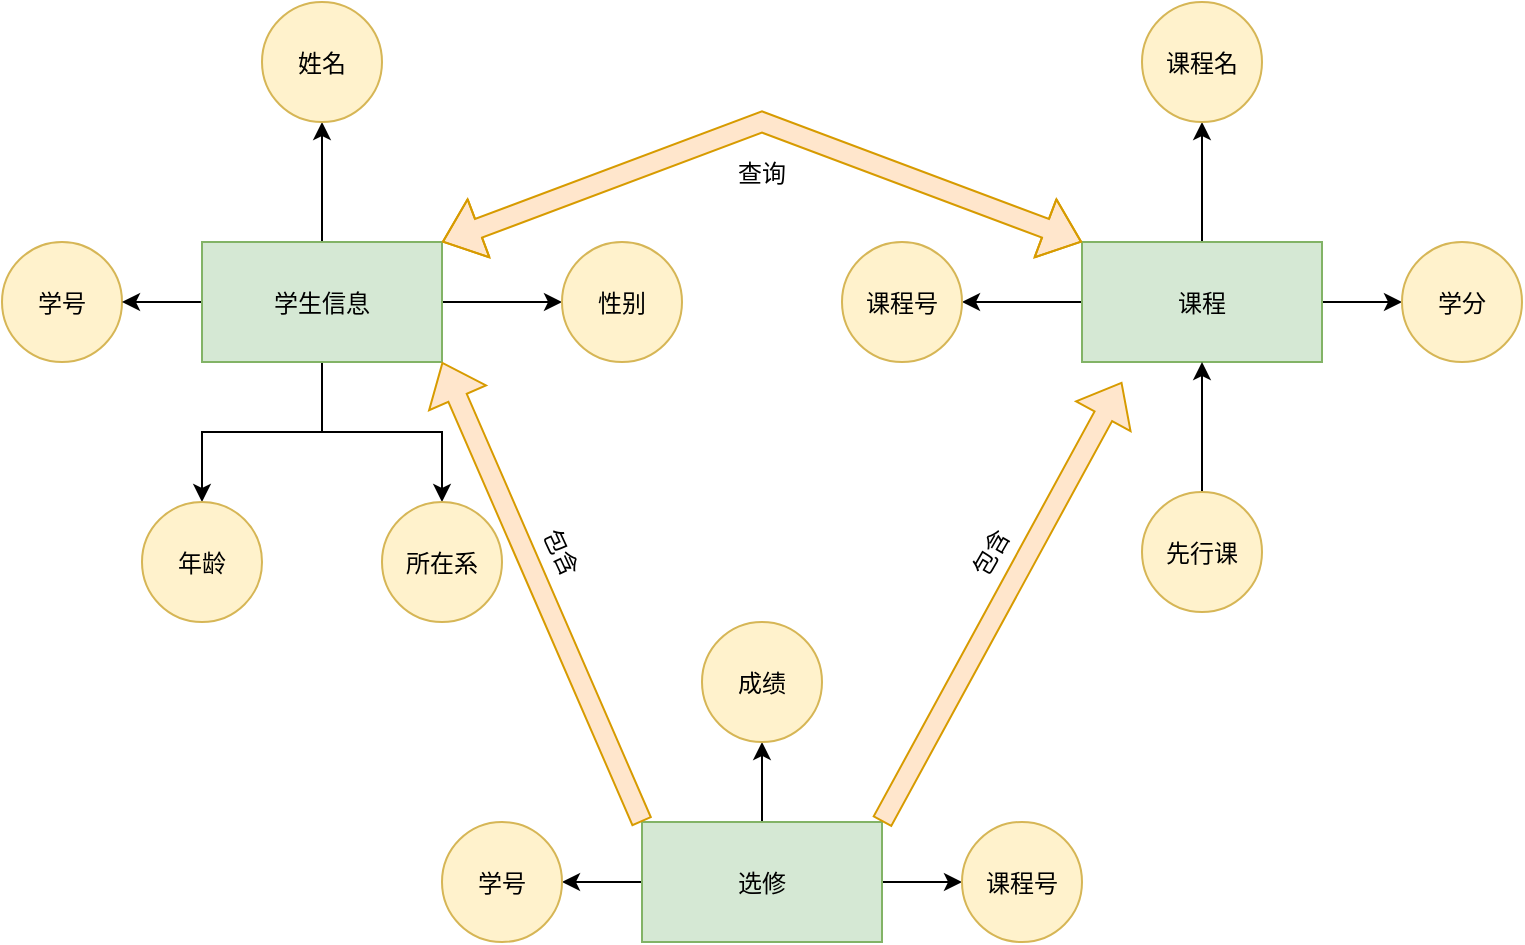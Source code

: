 <mxfile version="21.2.8" type="device">
  <diagram name="第 1 页" id="GDX993Eeia5cQEsemPB5">
    <mxGraphModel dx="781" dy="544" grid="1" gridSize="10" guides="1" tooltips="1" connect="1" arrows="1" fold="1" page="1" pageScale="1" pageWidth="827" pageHeight="1169" math="0" shadow="0">
      <root>
        <mxCell id="0" />
        <mxCell id="1" parent="0" />
        <mxCell id="SuaCrsiz1IOpk2Kaw2dP-1" value="学号" style="ellipse;fillColor=#fff2cc;strokeColor=#d6b656;" parent="1" vertex="1">
          <mxGeometry x="40" y="160" width="60" height="60" as="geometry" />
        </mxCell>
        <mxCell id="SuaCrsiz1IOpk2Kaw2dP-17" value="" style="edgeStyle=orthogonalEdgeStyle;rounded=0;orthogonalLoop=1;jettySize=auto;" parent="1" source="SuaCrsiz1IOpk2Kaw2dP-4" target="SuaCrsiz1IOpk2Kaw2dP-1" edge="1">
          <mxGeometry relative="1" as="geometry" />
        </mxCell>
        <mxCell id="SuaCrsiz1IOpk2Kaw2dP-18" value="" style="edgeStyle=orthogonalEdgeStyle;rounded=0;orthogonalLoop=1;jettySize=auto;" parent="1" source="SuaCrsiz1IOpk2Kaw2dP-4" target="SuaCrsiz1IOpk2Kaw2dP-5" edge="1">
          <mxGeometry relative="1" as="geometry" />
        </mxCell>
        <mxCell id="SuaCrsiz1IOpk2Kaw2dP-22" value="" style="edgeStyle=orthogonalEdgeStyle;rounded=0;orthogonalLoop=1;jettySize=auto;entryX=0.5;entryY=0;entryDx=0;entryDy=0;" parent="1" source="SuaCrsiz1IOpk2Kaw2dP-4" target="SuaCrsiz1IOpk2Kaw2dP-8" edge="1">
          <mxGeometry relative="1" as="geometry" />
        </mxCell>
        <mxCell id="SuaCrsiz1IOpk2Kaw2dP-23" value="" style="edgeStyle=orthogonalEdgeStyle;rounded=0;orthogonalLoop=1;jettySize=auto;entryX=0.5;entryY=0;entryDx=0;entryDy=0;" parent="1" source="SuaCrsiz1IOpk2Kaw2dP-4" target="SuaCrsiz1IOpk2Kaw2dP-9" edge="1">
          <mxGeometry relative="1" as="geometry" />
        </mxCell>
        <mxCell id="SuaCrsiz1IOpk2Kaw2dP-25" value="" style="edgeStyle=orthogonalEdgeStyle;rounded=0;orthogonalLoop=1;jettySize=auto;" parent="1" source="SuaCrsiz1IOpk2Kaw2dP-4" target="SuaCrsiz1IOpk2Kaw2dP-7" edge="1">
          <mxGeometry relative="1" as="geometry" />
        </mxCell>
        <mxCell id="SuaCrsiz1IOpk2Kaw2dP-4" value="学生信息" style="rounded=0;align=center;fillColor=#d5e8d4;strokeColor=#82b366;" parent="1" vertex="1">
          <mxGeometry x="140" y="160" width="120" height="60" as="geometry" />
        </mxCell>
        <mxCell id="SuaCrsiz1IOpk2Kaw2dP-5" value="姓名" style="ellipse;fillColor=#fff2cc;strokeColor=#d6b656;" parent="1" vertex="1">
          <mxGeometry x="170" y="40" width="60" height="60" as="geometry" />
        </mxCell>
        <mxCell id="SuaCrsiz1IOpk2Kaw2dP-7" value="性别" style="ellipse;fillColor=#fff2cc;strokeColor=#d6b656;" parent="1" vertex="1">
          <mxGeometry x="320" y="160" width="60" height="60" as="geometry" />
        </mxCell>
        <mxCell id="SuaCrsiz1IOpk2Kaw2dP-8" value="年龄" style="ellipse;fillColor=#fff2cc;strokeColor=#d6b656;" parent="1" vertex="1">
          <mxGeometry x="110" y="290" width="60" height="60" as="geometry" />
        </mxCell>
        <mxCell id="SuaCrsiz1IOpk2Kaw2dP-9" value="所在系" style="ellipse;fillColor=#fff2cc;strokeColor=#d6b656;" parent="1" vertex="1">
          <mxGeometry x="230" y="290" width="60" height="60" as="geometry" />
        </mxCell>
        <mxCell id="SuaCrsiz1IOpk2Kaw2dP-26" value="" style="edgeStyle=orthogonalEdgeStyle;rounded=0;orthogonalLoop=1;jettySize=auto;" parent="1" source="SuaCrsiz1IOpk2Kaw2dP-10" target="SuaCrsiz1IOpk2Kaw2dP-15" edge="1">
          <mxGeometry relative="1" as="geometry" />
        </mxCell>
        <mxCell id="SuaCrsiz1IOpk2Kaw2dP-27" value="" style="edgeStyle=orthogonalEdgeStyle;rounded=0;orthogonalLoop=1;jettySize=auto;" parent="1" source="SuaCrsiz1IOpk2Kaw2dP-10" target="SuaCrsiz1IOpk2Kaw2dP-14" edge="1">
          <mxGeometry relative="1" as="geometry" />
        </mxCell>
        <mxCell id="SuaCrsiz1IOpk2Kaw2dP-29" value="" style="edgeStyle=orthogonalEdgeStyle;rounded=0;orthogonalLoop=1;jettySize=auto;" parent="1" source="SuaCrsiz1IOpk2Kaw2dP-10" edge="1">
          <mxGeometry relative="1" as="geometry">
            <mxPoint x="740" y="190" as="targetPoint" />
          </mxGeometry>
        </mxCell>
        <mxCell id="SuaCrsiz1IOpk2Kaw2dP-10" value="课程" style="rounded=0;fillColor=#d5e8d4;strokeColor=#82b366;" parent="1" vertex="1">
          <mxGeometry x="580" y="160" width="120" height="60" as="geometry" />
        </mxCell>
        <mxCell id="SuaCrsiz1IOpk2Kaw2dP-12" value="学分" style="ellipse;aspect=fixed;fillColor=#fff2cc;strokeColor=#d6b656;" parent="1" vertex="1">
          <mxGeometry x="740" y="160" width="60" height="60" as="geometry" />
        </mxCell>
        <mxCell id="SuaCrsiz1IOpk2Kaw2dP-48" value="" style="edgeStyle=orthogonalEdgeStyle;rounded=0;orthogonalLoop=1;jettySize=auto;" parent="1" source="SuaCrsiz1IOpk2Kaw2dP-13" target="SuaCrsiz1IOpk2Kaw2dP-10" edge="1">
          <mxGeometry relative="1" as="geometry" />
        </mxCell>
        <mxCell id="SuaCrsiz1IOpk2Kaw2dP-13" value="先行课" style="ellipse;aspect=fixed;fillColor=#fff2cc;strokeColor=#d6b656;" parent="1" vertex="1">
          <mxGeometry x="610" y="285" width="60" height="60" as="geometry" />
        </mxCell>
        <mxCell id="SuaCrsiz1IOpk2Kaw2dP-14" value="课程名" style="ellipse;aspect=fixed;fillColor=#fff2cc;strokeColor=#d6b656;" parent="1" vertex="1">
          <mxGeometry x="610" y="40" width="60" height="60" as="geometry" />
        </mxCell>
        <mxCell id="SuaCrsiz1IOpk2Kaw2dP-15" value="课程号" style="ellipse;aspect=fixed;fillColor=#fff2cc;strokeColor=#d6b656;" parent="1" vertex="1">
          <mxGeometry x="460" y="160" width="60" height="60" as="geometry" />
        </mxCell>
        <mxCell id="SuaCrsiz1IOpk2Kaw2dP-35" value="" style="edgeStyle=orthogonalEdgeStyle;rounded=0;orthogonalLoop=1;jettySize=auto;" parent="1" source="SuaCrsiz1IOpk2Kaw2dP-30" target="SuaCrsiz1IOpk2Kaw2dP-31" edge="1">
          <mxGeometry relative="1" as="geometry" />
        </mxCell>
        <mxCell id="SuaCrsiz1IOpk2Kaw2dP-36" value="" style="edgeStyle=orthogonalEdgeStyle;rounded=0;orthogonalLoop=1;jettySize=auto;" parent="1" source="SuaCrsiz1IOpk2Kaw2dP-30" target="SuaCrsiz1IOpk2Kaw2dP-32" edge="1">
          <mxGeometry relative="1" as="geometry" />
        </mxCell>
        <mxCell id="SuaCrsiz1IOpk2Kaw2dP-37" value="" style="edgeStyle=orthogonalEdgeStyle;rounded=0;orthogonalLoop=1;jettySize=auto;" parent="1" source="SuaCrsiz1IOpk2Kaw2dP-30" target="SuaCrsiz1IOpk2Kaw2dP-33" edge="1">
          <mxGeometry relative="1" as="geometry" />
        </mxCell>
        <mxCell id="SuaCrsiz1IOpk2Kaw2dP-30" value="选修" style="rounded=0;fillColor=#d5e8d4;strokeColor=#82b366;" parent="1" vertex="1">
          <mxGeometry x="360" y="450" width="120" height="60" as="geometry" />
        </mxCell>
        <mxCell id="SuaCrsiz1IOpk2Kaw2dP-31" value="成绩" style="ellipse;aspect=fixed;fillColor=#fff2cc;strokeColor=#d6b656;" parent="1" vertex="1">
          <mxGeometry x="390" y="350" width="60" height="60" as="geometry" />
        </mxCell>
        <mxCell id="SuaCrsiz1IOpk2Kaw2dP-32" value="课程号" style="ellipse;aspect=fixed;fillColor=#fff2cc;strokeColor=#d6b656;" parent="1" vertex="1">
          <mxGeometry x="520" y="450" width="60" height="60" as="geometry" />
        </mxCell>
        <mxCell id="SuaCrsiz1IOpk2Kaw2dP-33" value="学号" style="ellipse;aspect=fixed;fillColor=#fff2cc;strokeColor=#d6b656;" parent="1" vertex="1">
          <mxGeometry x="260" y="450" width="60" height="60" as="geometry" />
        </mxCell>
        <mxCell id="SuaCrsiz1IOpk2Kaw2dP-38" value="" style="shape=flexArrow;endArrow=classic;rounded=0;exitX=1;exitY=0;exitDx=0;exitDy=0;fillColor=#ffe6cc;strokeColor=#d79b00;" parent="1" source="SuaCrsiz1IOpk2Kaw2dP-30" edge="1">
          <mxGeometry width="50" height="50" relative="1" as="geometry">
            <mxPoint x="550" y="280" as="sourcePoint" />
            <mxPoint x="600" y="230" as="targetPoint" />
          </mxGeometry>
        </mxCell>
        <mxCell id="SuaCrsiz1IOpk2Kaw2dP-43" value="包含" style="text;strokeColor=none;fillColor=none;align=center;verticalAlign=middle;rounded=0;rotation=-60;" parent="1" vertex="1">
          <mxGeometry x="504" y="300" width="60" height="30" as="geometry" />
        </mxCell>
        <mxCell id="SuaCrsiz1IOpk2Kaw2dP-44" value="" style="shape=flexArrow;endArrow=classic;rounded=0;fillColor=#ffe6cc;strokeColor=#d79b00;exitX=0;exitY=0;exitDx=0;exitDy=0;entryX=1;entryY=1;entryDx=0;entryDy=0;" parent="1" source="SuaCrsiz1IOpk2Kaw2dP-30" target="SuaCrsiz1IOpk2Kaw2dP-4" edge="1">
          <mxGeometry width="50" height="50" relative="1" as="geometry">
            <mxPoint x="340" y="440" as="sourcePoint" />
            <mxPoint x="260" y="220" as="targetPoint" />
          </mxGeometry>
        </mxCell>
        <mxCell id="SuaCrsiz1IOpk2Kaw2dP-45" value="包含" style="text;strokeColor=none;fillColor=none;align=center;verticalAlign=middle;rounded=0;rotation=65;" parent="1" vertex="1">
          <mxGeometry x="290" y="300" width="60" height="30" as="geometry" />
        </mxCell>
        <mxCell id="SuaCrsiz1IOpk2Kaw2dP-47" value="" style="shape=flexArrow;endArrow=classic;startArrow=classic;rounded=0;exitX=1;exitY=0;exitDx=0;exitDy=0;entryX=0;entryY=0;entryDx=0;entryDy=0;fillColor=#ffe6cc;strokeColor=#d79b00;" parent="1" source="SuaCrsiz1IOpk2Kaw2dP-4" target="SuaCrsiz1IOpk2Kaw2dP-10" edge="1">
          <mxGeometry width="100" height="100" relative="1" as="geometry">
            <mxPoint x="380" y="170" as="sourcePoint" />
            <mxPoint x="480" y="70" as="targetPoint" />
            <Array as="points">
              <mxPoint x="420" y="100" />
            </Array>
          </mxGeometry>
        </mxCell>
        <mxCell id="SuaCrsiz1IOpk2Kaw2dP-49" value="查询" style="text;strokeColor=none;fillColor=none;align=center;verticalAlign=middle;rounded=0;" parent="1" vertex="1">
          <mxGeometry x="390" y="110" width="60" height="30" as="geometry" />
        </mxCell>
      </root>
    </mxGraphModel>
  </diagram>
</mxfile>
